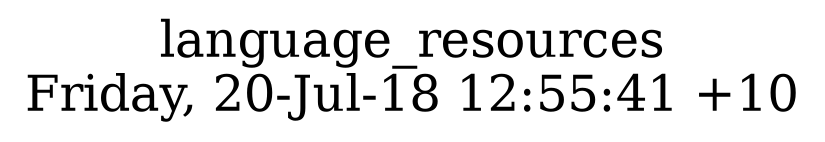 digraph G {
fontsize="24";
label="language_resources\nFriday, 20-Jul-18 12:55:41 +10";
nojustify=true;
ordering=out;
rankdir=LR;
size="30";
}
